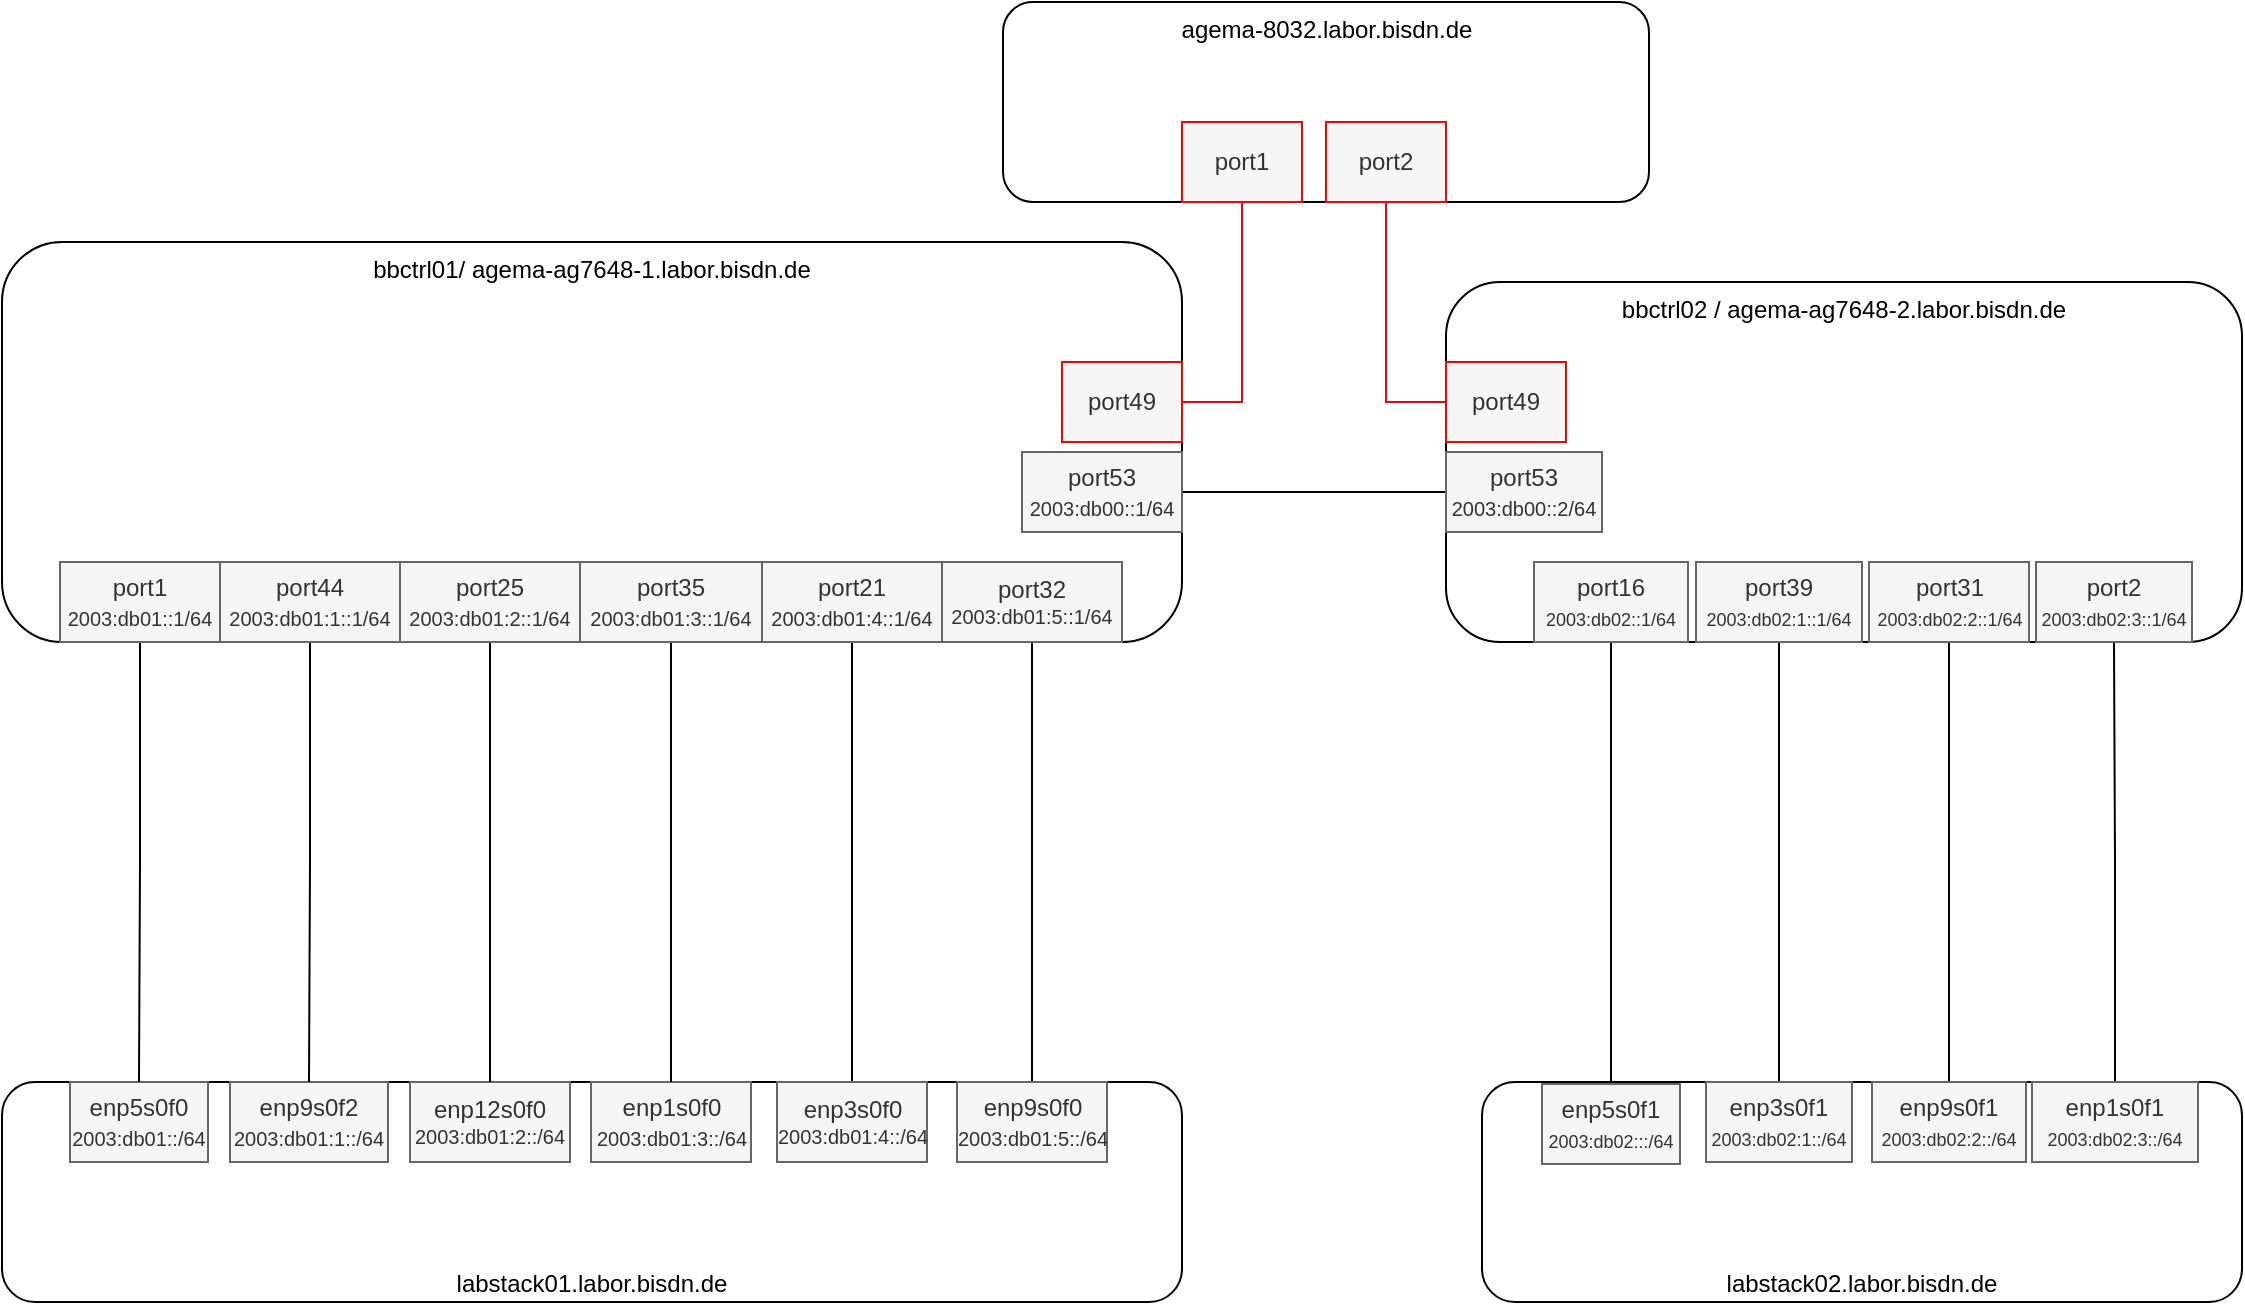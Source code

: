 <mxfile version="11.0.1" type="device"><diagram id="6hXzVfUQsyLLjvMXxQRt" name="Page-1"><mxGraphModel dx="1871" dy="1691" grid="1" gridSize="10" guides="1" tooltips="1" connect="1" arrows="1" fold="1" page="1" pageScale="1" pageWidth="850" pageHeight="1100" math="0" shadow="0"><root><mxCell id="0"/><mxCell id="1" parent="0"/><mxCell id="zLsMLydvJlKHDCSAKvgF-3" value="labstack01.labor.bisdn.de" style="rounded=1;whiteSpace=wrap;html=1;verticalAlign=bottom;" parent="1" vertex="1"><mxGeometry x="-360" y="280" width="590" height="110" as="geometry"/></mxCell><mxCell id="zLsMLydvJlKHDCSAKvgF-4" value="&lt;div&gt;labstack02.labor.bisdn.de&lt;/div&gt;" style="rounded=1;whiteSpace=wrap;html=1;verticalAlign=bottom;" parent="1" vertex="1"><mxGeometry x="380" y="280" width="380" height="110" as="geometry"/></mxCell><mxCell id="zLsMLydvJlKHDCSAKvgF-67" style="edgeStyle=orthogonalEdgeStyle;rounded=0;orthogonalLoop=1;jettySize=auto;html=1;exitX=0.5;exitY=0;exitDx=0;exitDy=0;entryX=0.5;entryY=1;entryDx=0;entryDy=0;endArrow=none;endFill=0;endSize=18;" parent="1" source="zLsMLydvJlKHDCSAKvgF-5" target="zLsMLydvJlKHDCSAKvgF-19" edge="1"><mxGeometry relative="1" as="geometry"/></mxCell><mxCell id="zLsMLydvJlKHDCSAKvgF-5" value="enp5s0f1&lt;br style=&quot;font-size: 10px&quot;&gt;&lt;span style=&quot;font-size: 9px&quot;&gt;2003:db02:::/64&lt;/span&gt;" style="rounded=0;whiteSpace=wrap;html=1;fillColor=#f5f5f5;strokeColor=#666666;fontColor=#333333;" parent="1" vertex="1"><mxGeometry x="410" y="281" width="69" height="40" as="geometry"/></mxCell><mxCell id="zLsMLydvJlKHDCSAKvgF-68" style="edgeStyle=orthogonalEdgeStyle;rounded=0;orthogonalLoop=1;jettySize=auto;html=1;exitX=0.5;exitY=0;exitDx=0;exitDy=0;entryX=0.5;entryY=1;entryDx=0;entryDy=0;endArrow=none;endFill=0;endSize=18;" parent="1" source="zLsMLydvJlKHDCSAKvgF-6" target="zLsMLydvJlKHDCSAKvgF-20" edge="1"><mxGeometry relative="1" as="geometry"/></mxCell><mxCell id="zLsMLydvJlKHDCSAKvgF-6" value="enp3s0f1&lt;br style=&quot;font-size: 10px&quot;&gt;&lt;span style=&quot;font-size: 9px&quot;&gt;2003:db02:1::/64&lt;/span&gt;" style="rounded=0;whiteSpace=wrap;html=1;fillColor=#f5f5f5;strokeColor=#666666;fontColor=#333333;" parent="1" vertex="1"><mxGeometry x="492" y="280" width="73" height="40" as="geometry"/></mxCell><mxCell id="zLsMLydvJlKHDCSAKvgF-70" style="edgeStyle=orthogonalEdgeStyle;rounded=0;orthogonalLoop=1;jettySize=auto;html=1;exitX=0.5;exitY=0;exitDx=0;exitDy=0;entryX=0.5;entryY=1;entryDx=0;entryDy=0;endArrow=none;endFill=0;endSize=18;" parent="1" source="zLsMLydvJlKHDCSAKvgF-8" target="zLsMLydvJlKHDCSAKvgF-21" edge="1"><mxGeometry relative="1" as="geometry"/></mxCell><mxCell id="zLsMLydvJlKHDCSAKvgF-8" value="enp1s0f1&lt;br style=&quot;font-size: 10px&quot;&gt;&lt;span style=&quot;font-size: 9px&quot;&gt;2003:db02:3::/64&lt;/span&gt;" style="rounded=0;whiteSpace=wrap;html=1;fillColor=#f5f5f5;strokeColor=#666666;fontColor=#333333;" parent="1" vertex="1"><mxGeometry x="655" y="280" width="83" height="40" as="geometry"/></mxCell><mxCell id="zLsMLydvJlKHDCSAKvgF-69" style="edgeStyle=orthogonalEdgeStyle;rounded=0;orthogonalLoop=1;jettySize=auto;html=1;exitX=0.5;exitY=0;exitDx=0;exitDy=0;entryX=0.5;entryY=1;entryDx=0;entryDy=0;endArrow=none;endFill=0;endSize=18;" parent="1" source="zLsMLydvJlKHDCSAKvgF-10" target="zLsMLydvJlKHDCSAKvgF-22" edge="1"><mxGeometry relative="1" as="geometry"/></mxCell><mxCell id="zLsMLydvJlKHDCSAKvgF-10" value="&lt;div&gt;enp9s0f1&lt;/div&gt;&lt;div&gt;&lt;span style=&quot;font-size: 9px&quot;&gt;2003:db02:2::/64&lt;/span&gt;&lt;br&gt;&lt;/div&gt;" style="rounded=0;whiteSpace=wrap;html=1;fillColor=#f5f5f5;strokeColor=#666666;fontColor=#333333;" parent="1" vertex="1"><mxGeometry x="575" y="280" width="77" height="40" as="geometry"/></mxCell><mxCell id="zLsMLydvJlKHDCSAKvgF-11" value="enp5s0f0&lt;br&gt;&lt;span style=&quot;font-size: 10px&quot;&gt;2003:db01::/64&lt;/span&gt;" style="rounded=0;whiteSpace=wrap;html=1;fillColor=#f5f5f5;strokeColor=#666666;fontColor=#333333;direction=west;" parent="1" vertex="1"><mxGeometry x="-326" y="280" width="69" height="40" as="geometry"/></mxCell><mxCell id="zLsMLydvJlKHDCSAKvgF-12" value="enp9s0f2&lt;br style=&quot;font-size: 10px&quot;&gt;&lt;span style=&quot;font-size: 10px&quot;&gt;2003:db01:1::/64&lt;/span&gt;" style="rounded=0;whiteSpace=wrap;html=1;fillColor=#f5f5f5;strokeColor=#666666;fontColor=#333333;direction=west;" parent="1" vertex="1"><mxGeometry x="-246" y="280" width="79" height="40" as="geometry"/></mxCell><mxCell id="zLsMLydvJlKHDCSAKvgF-13" value="enp1s0f0&lt;br style=&quot;font-size: 10px&quot;&gt;&lt;span style=&quot;font-size: 10px&quot;&gt;2003:db01:3::/64&lt;/span&gt;" style="rounded=0;whiteSpace=wrap;html=1;fillColor=#f5f5f5;strokeColor=#666666;fontColor=#333333;direction=west;" parent="1" vertex="1"><mxGeometry x="-65.5" y="280" width="80" height="40" as="geometry"/></mxCell><mxCell id="zLsMLydvJlKHDCSAKvgF-14" value="&lt;div&gt;enp12s0f0&lt;/div&gt;&lt;div style=&quot;font-size: 10px&quot;&gt;2003:db01:2::&lt;span&gt;/64&lt;/span&gt;&lt;/div&gt;" style="rounded=0;whiteSpace=wrap;html=1;fillColor=#f5f5f5;strokeColor=#666666;fontColor=#333333;direction=west;" parent="1" vertex="1"><mxGeometry x="-156" y="280" width="80" height="40" as="geometry"/></mxCell><mxCell id="zLsMLydvJlKHDCSAKvgF-66" style="edgeStyle=orthogonalEdgeStyle;rounded=0;orthogonalLoop=1;jettySize=auto;html=1;exitX=0.5;exitY=1;exitDx=0;exitDy=0;entryX=0.5;entryY=1;entryDx=0;entryDy=0;endArrow=none;endFill=0;endSize=18;" parent="1" source="zLsMLydvJlKHDCSAKvgF-15" target="zLsMLydvJlKHDCSAKvgF-27" edge="1"><mxGeometry relative="1" as="geometry"/></mxCell><mxCell id="zLsMLydvJlKHDCSAKvgF-15" value="enp9s0f0&lt;br style=&quot;font-size: 10px&quot;&gt;&lt;span style=&quot;font-size: 10px&quot;&gt;2003:db01:5::/64&lt;/span&gt;" style="rounded=0;whiteSpace=wrap;html=1;fillColor=#f5f5f5;strokeColor=#666666;fontColor=#333333;direction=west;" parent="1" vertex="1"><mxGeometry x="117.5" y="280" width="75" height="40" as="geometry"/></mxCell><mxCell id="zLsMLydvJlKHDCSAKvgF-65" style="edgeStyle=orthogonalEdgeStyle;rounded=0;orthogonalLoop=1;jettySize=auto;html=1;exitX=0.5;exitY=1;exitDx=0;exitDy=0;entryX=0.5;entryY=1;entryDx=0;entryDy=0;endArrow=none;endFill=0;endSize=18;" parent="1" source="zLsMLydvJlKHDCSAKvgF-16" target="zLsMLydvJlKHDCSAKvgF-28" edge="1"><mxGeometry relative="1" as="geometry"/></mxCell><mxCell id="zLsMLydvJlKHDCSAKvgF-16" value="&lt;div&gt;enp3s0f0&lt;/div&gt;&lt;div style=&quot;font-size: 10px&quot;&gt;2003:db01:4::/64&lt;br&gt;&lt;/div&gt;" style="rounded=0;whiteSpace=wrap;html=1;fillColor=#f5f5f5;strokeColor=#666666;fontColor=#333333;direction=west;" parent="1" vertex="1"><mxGeometry x="27.5" y="280" width="75" height="40" as="geometry"/></mxCell><mxCell id="zLsMLydvJlKHDCSAKvgF-17" value="bbctrl01/ agema-ag7648-1.labor.bisdn.de" style="rounded=1;whiteSpace=wrap;html=1;verticalAlign=top;align=center;" parent="1" vertex="1"><mxGeometry x="-360" y="-140" width="590" height="200" as="geometry"/></mxCell><mxCell id="zLsMLydvJlKHDCSAKvgF-18" value="&lt;div&gt;bbctrl02 / agema-ag7648-2.labor.bisdn.de&lt;br&gt;&lt;/div&gt;" style="rounded=1;whiteSpace=wrap;html=1;verticalAlign=top;align=center;" parent="1" vertex="1"><mxGeometry x="362" y="-120" width="398" height="180" as="geometry"/></mxCell><mxCell id="zLsMLydvJlKHDCSAKvgF-19" value="port16&lt;br style=&quot;font-size: 10px&quot;&gt;&lt;font style=&quot;font-size: 9px&quot;&gt;2003:db02::1/64&lt;/font&gt;" style="rounded=0;whiteSpace=wrap;html=1;fillColor=#f5f5f5;strokeColor=#666666;fontColor=#333333;" parent="1" vertex="1"><mxGeometry x="406" y="20" width="77" height="40" as="geometry"/></mxCell><mxCell id="zLsMLydvJlKHDCSAKvgF-20" value="port39&lt;br style=&quot;font-size: 10px&quot;&gt;&lt;font style=&quot;font-size: 9px&quot;&gt;2003:db02:1::1/64&lt;/font&gt;" style="rounded=0;whiteSpace=wrap;html=1;fillColor=#f5f5f5;strokeColor=#666666;fontColor=#333333;" parent="1" vertex="1"><mxGeometry x="487" y="20" width="83" height="40" as="geometry"/></mxCell><mxCell id="zLsMLydvJlKHDCSAKvgF-21" value="port2&lt;br&gt;&lt;span style=&quot;font-size: 9px&quot;&gt;2003:db02:3::1/64&lt;/span&gt;" style="rounded=0;whiteSpace=wrap;html=1;fillColor=#f5f5f5;strokeColor=#666666;fontColor=#333333;" parent="1" vertex="1"><mxGeometry x="657" y="20" width="78" height="40" as="geometry"/></mxCell><mxCell id="zLsMLydvJlKHDCSAKvgF-22" value="port31&lt;br style=&quot;font-size: 10px&quot;&gt;&lt;span style=&quot;font-size: 9px&quot;&gt;2003:db02:2::1/64&lt;/span&gt;" style="rounded=0;whiteSpace=wrap;html=1;fillColor=#f5f5f5;strokeColor=#666666;fontColor=#333333;" parent="1" vertex="1"><mxGeometry x="573.5" y="20" width="80" height="40" as="geometry"/></mxCell><mxCell id="zLsMLydvJlKHDCSAKvgF-57" style="edgeStyle=orthogonalEdgeStyle;rounded=0;orthogonalLoop=1;jettySize=auto;html=1;exitX=0.5;exitY=1;exitDx=0;exitDy=0;entryX=0.5;entryY=1;entryDx=0;entryDy=0;endArrow=none;endFill=0;endSize=18;" parent="1" source="zLsMLydvJlKHDCSAKvgF-23" target="zLsMLydvJlKHDCSAKvgF-11" edge="1"><mxGeometry relative="1" as="geometry"/></mxCell><mxCell id="zLsMLydvJlKHDCSAKvgF-23" value="port1&lt;br&gt;&lt;font style=&quot;font-size: 10px&quot;&gt;2003:db01::1/64&lt;/font&gt;" style="rounded=0;whiteSpace=wrap;html=1;fillColor=#f5f5f5;strokeColor=#666666;fontColor=#333333;" parent="1" vertex="1"><mxGeometry x="-331" y="20" width="80" height="40" as="geometry"/></mxCell><mxCell id="zLsMLydvJlKHDCSAKvgF-61" style="edgeStyle=orthogonalEdgeStyle;rounded=0;orthogonalLoop=1;jettySize=auto;html=1;exitX=0.5;exitY=1;exitDx=0;exitDy=0;entryX=0.5;entryY=1;entryDx=0;entryDy=0;endArrow=none;endFill=0;endSize=18;" parent="1" source="zLsMLydvJlKHDCSAKvgF-24" target="zLsMLydvJlKHDCSAKvgF-12" edge="1"><mxGeometry relative="1" as="geometry"/></mxCell><mxCell id="zLsMLydvJlKHDCSAKvgF-24" value="port44&lt;br&gt;&lt;font style=&quot;font-size: 10px&quot;&gt;2003:db01:1::1/64&lt;/font&gt;" style="rounded=0;whiteSpace=wrap;html=1;fillColor=#f5f5f5;strokeColor=#666666;fontColor=#333333;" parent="1" vertex="1"><mxGeometry x="-251" y="20" width="90" height="40" as="geometry"/></mxCell><mxCell id="zLsMLydvJlKHDCSAKvgF-63" style="edgeStyle=orthogonalEdgeStyle;rounded=0;orthogonalLoop=1;jettySize=auto;html=1;exitX=0.5;exitY=1;exitDx=0;exitDy=0;entryX=0.5;entryY=1;entryDx=0;entryDy=0;endArrow=none;endFill=0;endSize=18;" parent="1" source="zLsMLydvJlKHDCSAKvgF-25" target="zLsMLydvJlKHDCSAKvgF-13" edge="1"><mxGeometry relative="1" as="geometry"/></mxCell><mxCell id="zLsMLydvJlKHDCSAKvgF-25" value="port35&lt;br&gt;&lt;font style=&quot;font-size: 10px&quot;&gt;2003:db01:3::1/64&lt;/font&gt;" style="rounded=0;whiteSpace=wrap;html=1;fillColor=#f5f5f5;strokeColor=#666666;fontColor=#333333;" parent="1" vertex="1"><mxGeometry x="-71" y="20" width="91" height="40" as="geometry"/></mxCell><mxCell id="zLsMLydvJlKHDCSAKvgF-62" style="edgeStyle=orthogonalEdgeStyle;rounded=0;orthogonalLoop=1;jettySize=auto;html=1;exitX=0.5;exitY=1;exitDx=0;exitDy=0;entryX=0.5;entryY=1;entryDx=0;entryDy=0;endArrow=none;endFill=0;endSize=18;" parent="1" source="zLsMLydvJlKHDCSAKvgF-26" target="zLsMLydvJlKHDCSAKvgF-14" edge="1"><mxGeometry relative="1" as="geometry"/></mxCell><mxCell id="zLsMLydvJlKHDCSAKvgF-26" value="port25&lt;br&gt;&lt;font style=&quot;font-size: 10px&quot;&gt;2003:db01:2::1/64&lt;/font&gt;" style="rounded=0;whiteSpace=wrap;html=1;fillColor=#f5f5f5;strokeColor=#666666;fontColor=#333333;" parent="1" vertex="1"><mxGeometry x="-161" y="20" width="90" height="40" as="geometry"/></mxCell><mxCell id="zLsMLydvJlKHDCSAKvgF-27" value="&lt;div&gt;port32&lt;/div&gt;&lt;div style=&quot;font-size: 10px&quot;&gt;2003:db01:5&lt;span&gt;::1/64&lt;/span&gt;&lt;/div&gt;" style="rounded=0;whiteSpace=wrap;html=1;fillColor=#f5f5f5;strokeColor=#666666;fontColor=#333333;" parent="1" vertex="1"><mxGeometry x="110" y="20" width="90" height="40" as="geometry"/></mxCell><mxCell id="zLsMLydvJlKHDCSAKvgF-28" value="port21&lt;br&gt;&lt;font style=&quot;font-size: 10px&quot;&gt;2003:db01:4::1/64&lt;/font&gt;" style="rounded=0;whiteSpace=wrap;html=1;fillColor=#f5f5f5;strokeColor=#666666;fontColor=#333333;" parent="1" vertex="1"><mxGeometry x="20" y="20" width="90" height="40" as="geometry"/></mxCell><mxCell id="zLsMLydvJlKHDCSAKvgF-74" style="edgeStyle=orthogonalEdgeStyle;rounded=0;orthogonalLoop=1;jettySize=auto;html=1;exitX=1;exitY=0.5;exitDx=0;exitDy=0;entryX=0;entryY=0.5;entryDx=0;entryDy=0;endArrow=none;endFill=0;endSize=18;" parent="1" source="zLsMLydvJlKHDCSAKvgF-72" target="zLsMLydvJlKHDCSAKvgF-73" edge="1"><mxGeometry relative="1" as="geometry"/></mxCell><mxCell id="zLsMLydvJlKHDCSAKvgF-72" value="&lt;div&gt;port53&lt;/div&gt;&lt;div&gt;&lt;font style=&quot;font-size: 10px&quot;&gt;2003:db00::1/64&lt;/font&gt;&lt;/div&gt;" style="rounded=0;whiteSpace=wrap;html=1;fillColor=#f5f5f5;strokeColor=#666666;fontColor=#333333;" parent="1" vertex="1"><mxGeometry x="150" y="-35" width="80" height="40" as="geometry"/></mxCell><mxCell id="zLsMLydvJlKHDCSAKvgF-73" value="&lt;div&gt;port53&lt;/div&gt;&lt;div&gt;&lt;span style=&quot;font-size: 10px&quot;&gt;2003:db00::2/64&lt;/span&gt;&lt;br&gt;&lt;/div&gt;" style="rounded=0;whiteSpace=wrap;html=1;fillColor=#f5f5f5;strokeColor=#666666;fontColor=#333333;" parent="1" vertex="1"><mxGeometry x="362" y="-35" width="78" height="40" as="geometry"/></mxCell><mxCell id="zLsMLydvJlKHDCSAKvgF-75" value="agema-8032.labor.bisdn.de" style="rounded=1;whiteSpace=wrap;html=1;verticalAlign=top;align=center;" parent="1" vertex="1"><mxGeometry x="140.5" y="-260" width="323" height="100" as="geometry"/></mxCell><mxCell id="zLsMLydvJlKHDCSAKvgF-81" style="edgeStyle=orthogonalEdgeStyle;rounded=0;orthogonalLoop=1;jettySize=auto;html=1;exitX=0.5;exitY=1;exitDx=0;exitDy=0;entryX=1;entryY=0.5;entryDx=0;entryDy=0;endArrow=none;endFill=0;endSize=18;strokeColor=#FF0000;" parent="1" source="zLsMLydvJlKHDCSAKvgF-76" target="zLsMLydvJlKHDCSAKvgF-78" edge="1"><mxGeometry relative="1" as="geometry"/></mxCell><mxCell id="zLsMLydvJlKHDCSAKvgF-76" value="&lt;div&gt;port1&lt;/div&gt;" style="rounded=0;whiteSpace=wrap;html=1;fillColor=#f5f5f5;strokeColor=#FF0000;fontColor=#333333;" parent="1" vertex="1"><mxGeometry x="230" y="-200" width="60" height="40" as="geometry"/></mxCell><mxCell id="zLsMLydvJlKHDCSAKvgF-77" value="&lt;div&gt;port2&lt;/div&gt;" style="rounded=0;whiteSpace=wrap;html=1;fillColor=#f5f5f5;strokeColor=#FF0000;fontColor=#333333;" parent="1" vertex="1"><mxGeometry x="302" y="-200" width="60" height="40" as="geometry"/></mxCell><mxCell id="zLsMLydvJlKHDCSAKvgF-78" value="&lt;div&gt;port49&lt;/div&gt;" style="rounded=0;whiteSpace=wrap;html=1;fillColor=#f5f5f5;strokeColor=#FF0000;fontColor=#333333;" parent="1" vertex="1"><mxGeometry x="170" y="-80" width="60" height="40" as="geometry"/></mxCell><mxCell id="zLsMLydvJlKHDCSAKvgF-83" style="edgeStyle=orthogonalEdgeStyle;rounded=0;orthogonalLoop=1;jettySize=auto;html=1;exitX=0;exitY=0.5;exitDx=0;exitDy=0;entryX=0.5;entryY=1;entryDx=0;entryDy=0;endArrow=none;endFill=0;endSize=18;strokeColor=#FF0000;" parent="1" source="zLsMLydvJlKHDCSAKvgF-79" target="zLsMLydvJlKHDCSAKvgF-77" edge="1"><mxGeometry relative="1" as="geometry"/></mxCell><mxCell id="zLsMLydvJlKHDCSAKvgF-79" value="&lt;div&gt;port49&lt;/div&gt;" style="rounded=0;whiteSpace=wrap;html=1;fillColor=#f5f5f5;strokeColor=#FF0000;fontColor=#333333;" parent="1" vertex="1"><mxGeometry x="362" y="-80" width="60" height="40" as="geometry"/></mxCell></root></mxGraphModel></diagram></mxfile>